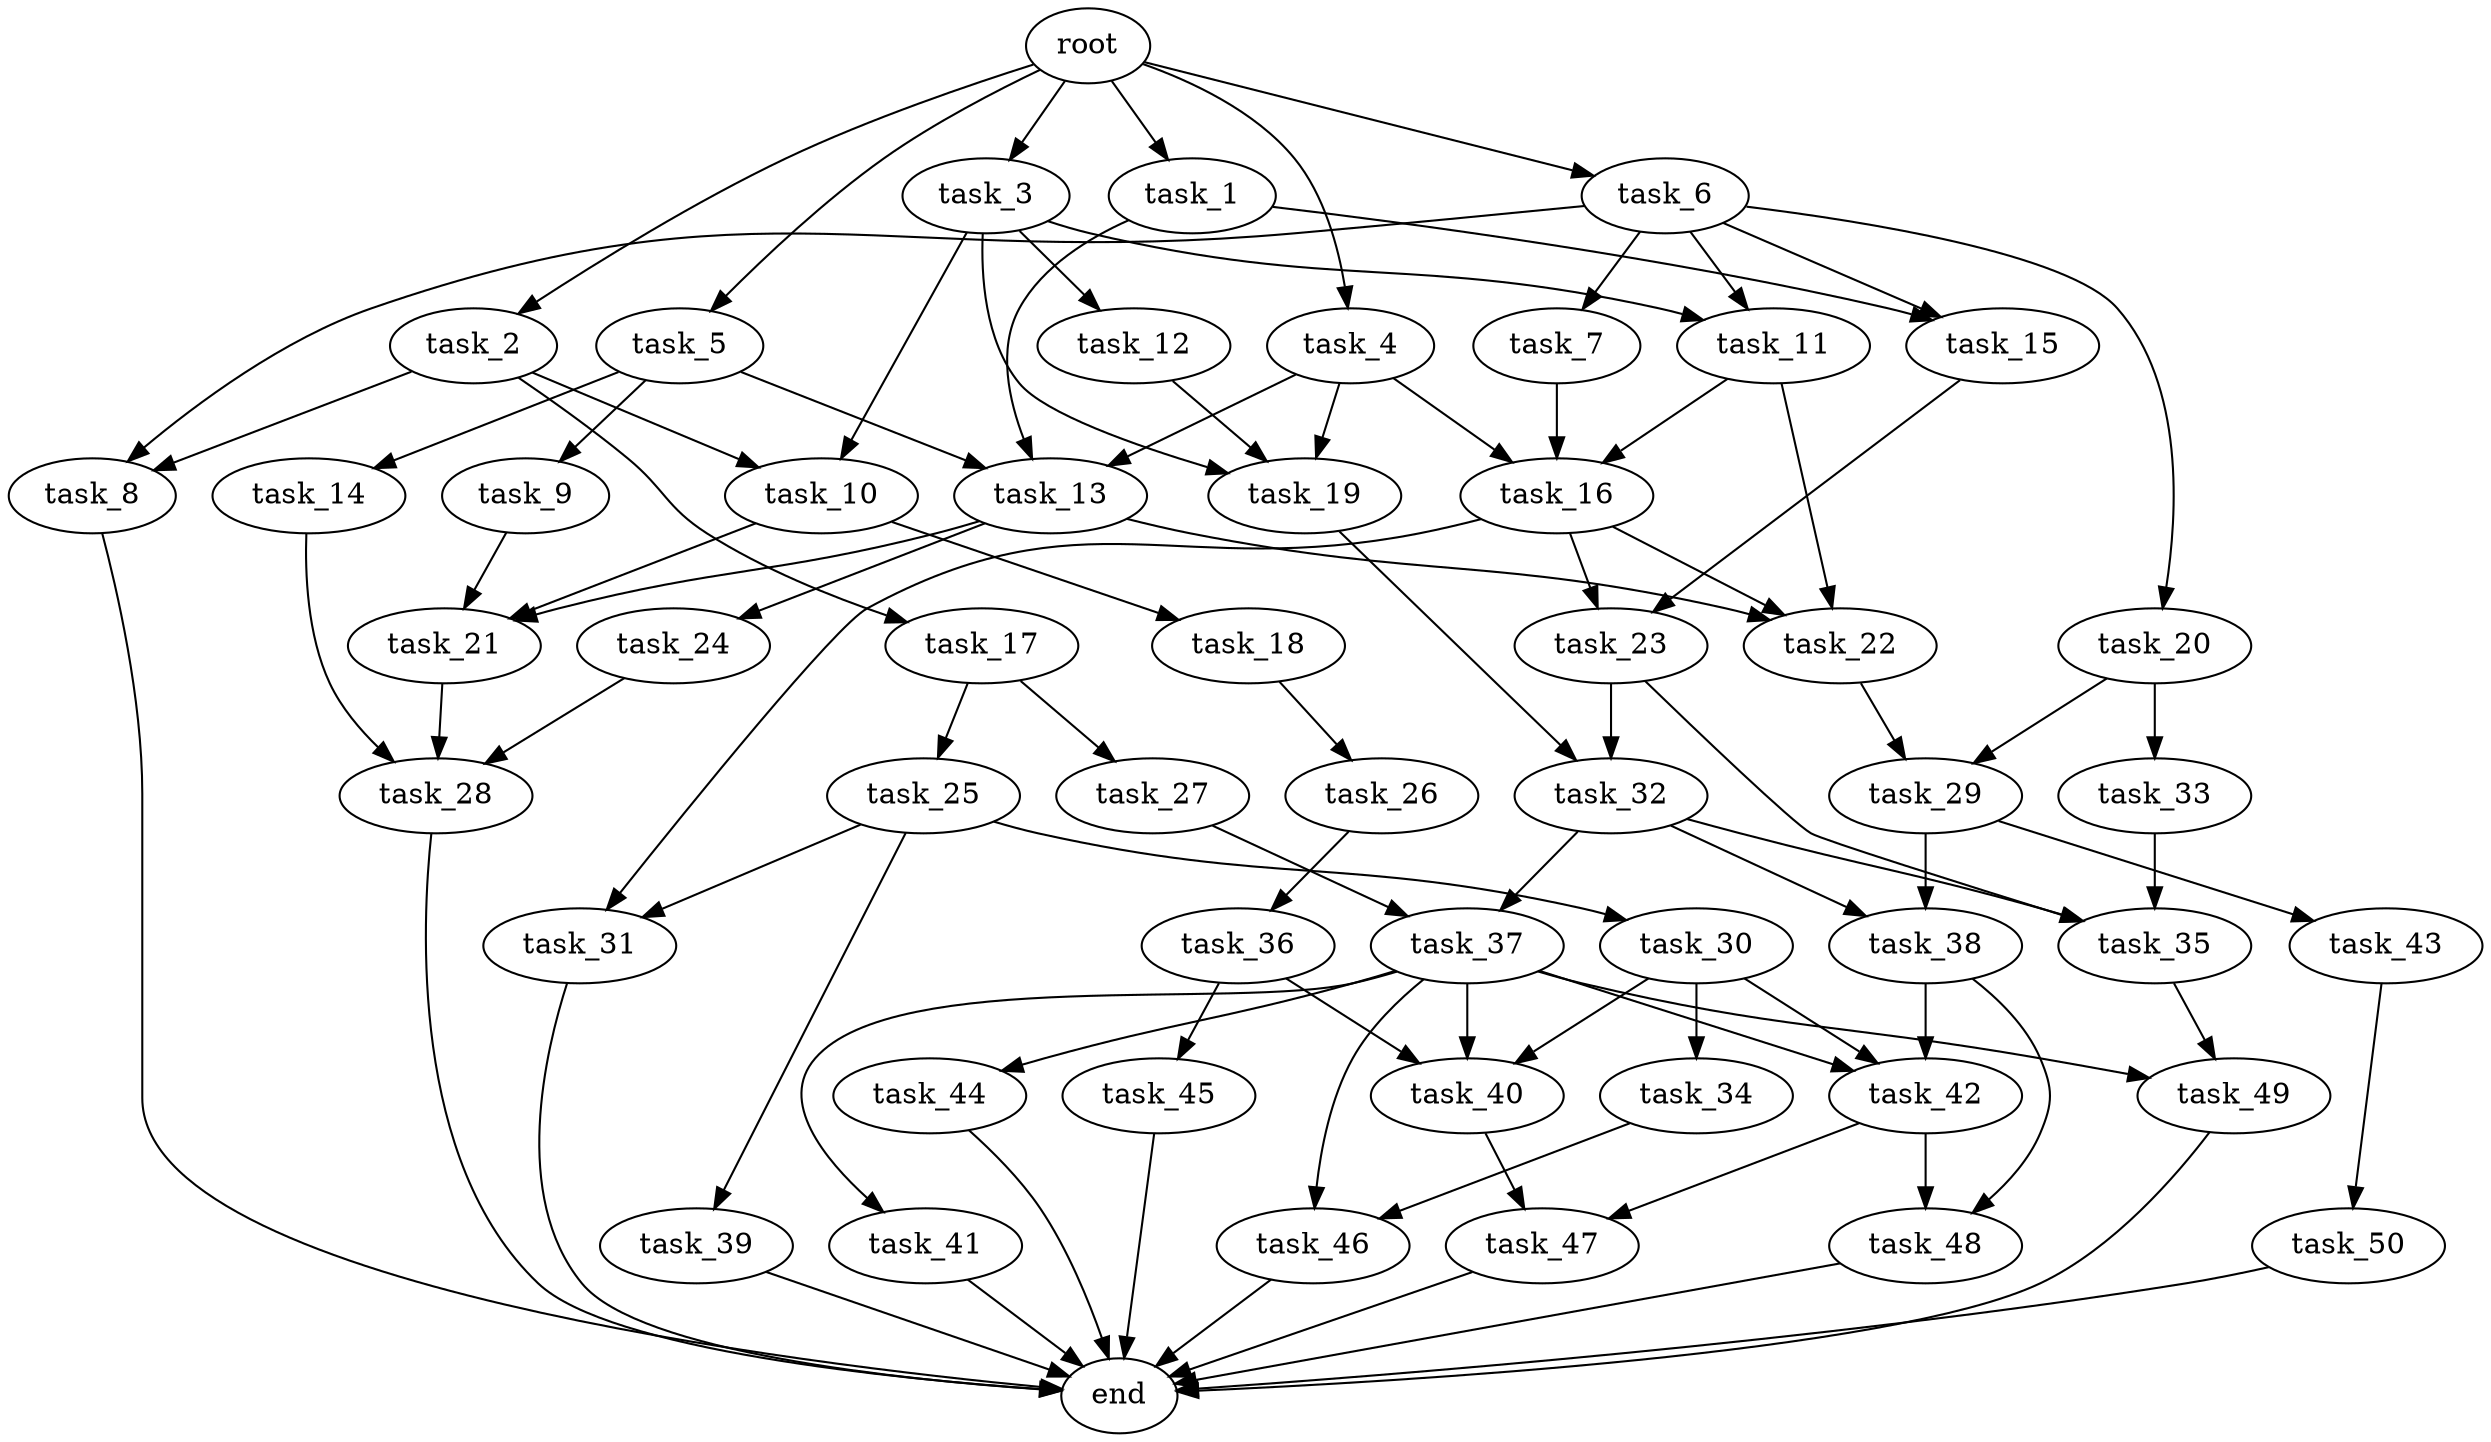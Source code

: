 digraph G {
  root [size="0.000000e+00"];
  task_1 [size="7.895130e+10"];
  task_2 [size="6.648446e+10"];
  task_3 [size="4.736369e+10"];
  task_4 [size="3.857787e+10"];
  task_5 [size="6.229989e+10"];
  task_6 [size="2.621509e+10"];
  task_7 [size="2.025609e+10"];
  task_8 [size="5.129396e+10"];
  task_9 [size="7.746327e+10"];
  task_10 [size="1.415824e+10"];
  task_11 [size="9.510763e+10"];
  task_12 [size="1.886340e+10"];
  task_13 [size="7.288089e+10"];
  task_14 [size="6.832337e+10"];
  task_15 [size="2.420482e+10"];
  task_16 [size="7.235231e+10"];
  task_17 [size="9.165276e+09"];
  task_18 [size="1.686145e+10"];
  task_19 [size="9.920172e+10"];
  task_20 [size="8.780655e+10"];
  task_21 [size="2.858023e+10"];
  task_22 [size="7.368109e+10"];
  task_23 [size="1.729552e+10"];
  task_24 [size="2.003550e+10"];
  task_25 [size="7.729264e+10"];
  task_26 [size="2.336282e+10"];
  task_27 [size="6.440213e+10"];
  task_28 [size="7.943194e+10"];
  task_29 [size="2.214979e+09"];
  task_30 [size="2.505894e+10"];
  task_31 [size="1.761098e+10"];
  task_32 [size="7.165778e+10"];
  task_33 [size="8.227584e+10"];
  task_34 [size="9.011881e+10"];
  task_35 [size="3.617612e+10"];
  task_36 [size="8.304700e+10"];
  task_37 [size="1.648495e+10"];
  task_38 [size="4.782474e+10"];
  task_39 [size="3.170528e+10"];
  task_40 [size="5.682263e+10"];
  task_41 [size="7.074313e+10"];
  task_42 [size="2.823849e+10"];
  task_43 [size="8.173177e+10"];
  task_44 [size="6.078214e+10"];
  task_45 [size="2.529554e+10"];
  task_46 [size="1.363818e+10"];
  task_47 [size="9.109058e+10"];
  task_48 [size="2.367432e+10"];
  task_49 [size="1.539479e+10"];
  task_50 [size="3.025565e+10"];
  end [size="0.000000e+00"];

  root -> task_1 [size="1.000000e-12"];
  root -> task_2 [size="1.000000e-12"];
  root -> task_3 [size="1.000000e-12"];
  root -> task_4 [size="1.000000e-12"];
  root -> task_5 [size="1.000000e-12"];
  root -> task_6 [size="1.000000e-12"];
  task_1 -> task_13 [size="2.429363e+08"];
  task_1 -> task_15 [size="1.210241e+08"];
  task_2 -> task_8 [size="2.564698e+08"];
  task_2 -> task_10 [size="7.079120e+07"];
  task_2 -> task_17 [size="9.165276e+07"];
  task_3 -> task_10 [size="7.079120e+07"];
  task_3 -> task_11 [size="4.755382e+08"];
  task_3 -> task_12 [size="1.886340e+08"];
  task_3 -> task_19 [size="3.306724e+08"];
  task_4 -> task_13 [size="2.429363e+08"];
  task_4 -> task_16 [size="2.411744e+08"];
  task_4 -> task_19 [size="3.306724e+08"];
  task_5 -> task_9 [size="7.746327e+08"];
  task_5 -> task_13 [size="2.429363e+08"];
  task_5 -> task_14 [size="6.832337e+08"];
  task_6 -> task_7 [size="2.025609e+08"];
  task_6 -> task_8 [size="2.564698e+08"];
  task_6 -> task_11 [size="4.755382e+08"];
  task_6 -> task_15 [size="1.210241e+08"];
  task_6 -> task_20 [size="8.780655e+08"];
  task_7 -> task_16 [size="2.411744e+08"];
  task_8 -> end [size="1.000000e-12"];
  task_9 -> task_21 [size="9.526744e+07"];
  task_10 -> task_18 [size="1.686145e+08"];
  task_10 -> task_21 [size="9.526744e+07"];
  task_11 -> task_16 [size="2.411744e+08"];
  task_11 -> task_22 [size="2.456036e+08"];
  task_12 -> task_19 [size="3.306724e+08"];
  task_13 -> task_21 [size="9.526744e+07"];
  task_13 -> task_22 [size="2.456036e+08"];
  task_13 -> task_24 [size="2.003550e+08"];
  task_14 -> task_28 [size="2.647731e+08"];
  task_15 -> task_23 [size="8.647761e+07"];
  task_16 -> task_22 [size="2.456036e+08"];
  task_16 -> task_23 [size="8.647761e+07"];
  task_16 -> task_31 [size="8.805492e+07"];
  task_17 -> task_25 [size="7.729264e+08"];
  task_17 -> task_27 [size="6.440213e+08"];
  task_18 -> task_26 [size="2.336282e+08"];
  task_19 -> task_32 [size="3.582889e+08"];
  task_20 -> task_29 [size="1.107489e+07"];
  task_20 -> task_33 [size="8.227584e+08"];
  task_21 -> task_28 [size="2.647731e+08"];
  task_22 -> task_29 [size="1.107489e+07"];
  task_23 -> task_32 [size="3.582889e+08"];
  task_23 -> task_35 [size="1.205871e+08"];
  task_24 -> task_28 [size="2.647731e+08"];
  task_25 -> task_30 [size="2.505894e+08"];
  task_25 -> task_31 [size="8.805492e+07"];
  task_25 -> task_39 [size="3.170528e+08"];
  task_26 -> task_36 [size="8.304700e+08"];
  task_27 -> task_37 [size="8.242475e+07"];
  task_28 -> end [size="1.000000e-12"];
  task_29 -> task_38 [size="2.391237e+08"];
  task_29 -> task_43 [size="8.173177e+08"];
  task_30 -> task_34 [size="9.011881e+08"];
  task_30 -> task_40 [size="1.894088e+08"];
  task_30 -> task_42 [size="9.412830e+07"];
  task_31 -> end [size="1.000000e-12"];
  task_32 -> task_35 [size="1.205871e+08"];
  task_32 -> task_37 [size="8.242475e+07"];
  task_32 -> task_38 [size="2.391237e+08"];
  task_33 -> task_35 [size="1.205871e+08"];
  task_34 -> task_46 [size="6.819092e+07"];
  task_35 -> task_49 [size="7.697394e+07"];
  task_36 -> task_40 [size="1.894088e+08"];
  task_36 -> task_45 [size="2.529554e+08"];
  task_37 -> task_40 [size="1.894088e+08"];
  task_37 -> task_41 [size="7.074313e+08"];
  task_37 -> task_42 [size="9.412830e+07"];
  task_37 -> task_44 [size="6.078214e+08"];
  task_37 -> task_46 [size="6.819092e+07"];
  task_37 -> task_49 [size="7.697394e+07"];
  task_38 -> task_42 [size="9.412830e+07"];
  task_38 -> task_48 [size="1.183716e+08"];
  task_39 -> end [size="1.000000e-12"];
  task_40 -> task_47 [size="4.554529e+08"];
  task_41 -> end [size="1.000000e-12"];
  task_42 -> task_47 [size="4.554529e+08"];
  task_42 -> task_48 [size="1.183716e+08"];
  task_43 -> task_50 [size="3.025565e+08"];
  task_44 -> end [size="1.000000e-12"];
  task_45 -> end [size="1.000000e-12"];
  task_46 -> end [size="1.000000e-12"];
  task_47 -> end [size="1.000000e-12"];
  task_48 -> end [size="1.000000e-12"];
  task_49 -> end [size="1.000000e-12"];
  task_50 -> end [size="1.000000e-12"];
}
